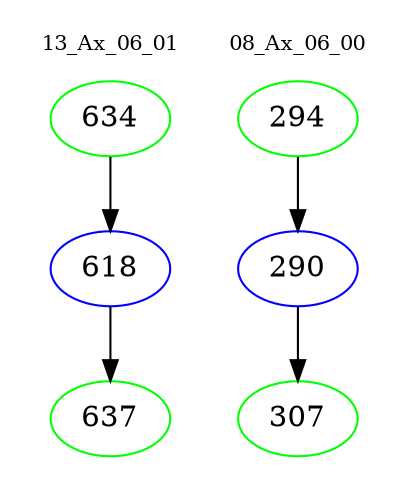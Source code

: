 digraph{
subgraph cluster_0 {
color = white
label = "13_Ax_06_01";
fontsize=10;
T0_634 [label="634", color="green"]
T0_634 -> T0_618 [color="black"]
T0_618 [label="618", color="blue"]
T0_618 -> T0_637 [color="black"]
T0_637 [label="637", color="green"]
}
subgraph cluster_1 {
color = white
label = "08_Ax_06_00";
fontsize=10;
T1_294 [label="294", color="green"]
T1_294 -> T1_290 [color="black"]
T1_290 [label="290", color="blue"]
T1_290 -> T1_307 [color="black"]
T1_307 [label="307", color="green"]
}
}
